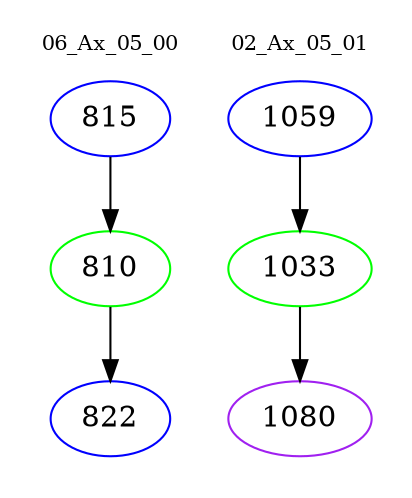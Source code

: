 digraph{
subgraph cluster_0 {
color = white
label = "06_Ax_05_00";
fontsize=10;
T0_815 [label="815", color="blue"]
T0_815 -> T0_810 [color="black"]
T0_810 [label="810", color="green"]
T0_810 -> T0_822 [color="black"]
T0_822 [label="822", color="blue"]
}
subgraph cluster_1 {
color = white
label = "02_Ax_05_01";
fontsize=10;
T1_1059 [label="1059", color="blue"]
T1_1059 -> T1_1033 [color="black"]
T1_1033 [label="1033", color="green"]
T1_1033 -> T1_1080 [color="black"]
T1_1080 [label="1080", color="purple"]
}
}
